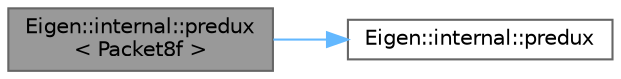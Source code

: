 digraph "Eigen::internal::predux&lt; Packet8f &gt;"
{
 // LATEX_PDF_SIZE
  bgcolor="transparent";
  edge [fontname=Helvetica,fontsize=10,labelfontname=Helvetica,labelfontsize=10];
  node [fontname=Helvetica,fontsize=10,shape=box,height=0.2,width=0.4];
  rankdir="LR";
  Node1 [id="Node000001",label="Eigen::internal::predux\l\< Packet8f \>",height=0.2,width=0.4,color="gray40", fillcolor="grey60", style="filled", fontcolor="black",tooltip=" "];
  Node1 -> Node2 [id="edge2_Node000001_Node000002",color="steelblue1",style="solid",tooltip=" "];
  Node2 [id="Node000002",label="Eigen::internal::predux",height=0.2,width=0.4,color="grey40", fillcolor="white", style="filled",URL="$namespace_eigen_1_1internal.html#a1374897acbe2e3e2692a7ce362939a6a",tooltip=" "];
}
